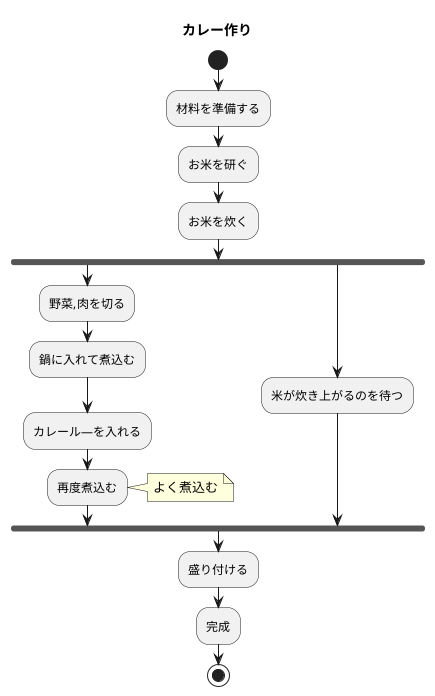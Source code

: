 @startuml カレー
title カレー作り
start
:材料を準備する;
:お米を研ぐ;
:お米を炊く;
fork
:野菜,肉を切る;
:鍋に入れて煮込む;
:カレール―を入れる;
:再度煮込む;
note right
よく煮込む
end note
fork again
:米が炊き上がるのを待つ;
end fork
:盛り付ける;
:完成;
stop

@enduml